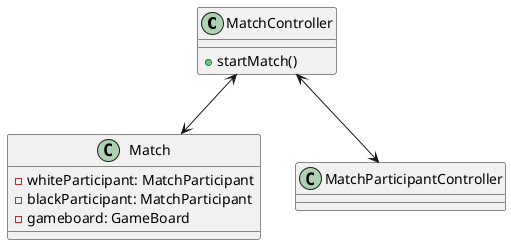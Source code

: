 @startuml
class MatchController{
+ startMatch()
}

class Match{
- whiteParticipant: MatchParticipant
- blackParticipant: MatchParticipant
- gameboard: GameBoard
}

MatchController <--> Match
MatchController <--> MatchParticipantController
@enduml